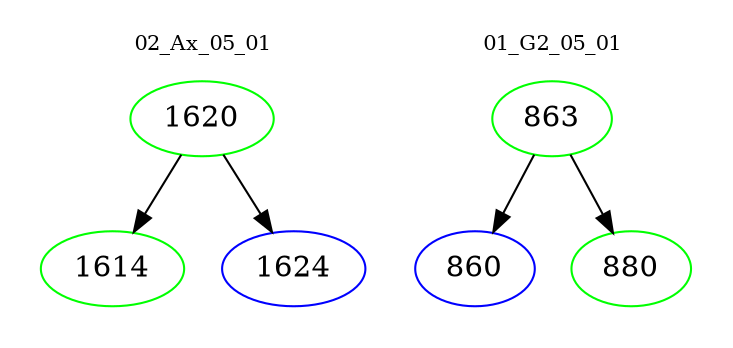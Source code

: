 digraph{
subgraph cluster_0 {
color = white
label = "02_Ax_05_01";
fontsize=10;
T0_1620 [label="1620", color="green"]
T0_1620 -> T0_1614 [color="black"]
T0_1614 [label="1614", color="green"]
T0_1620 -> T0_1624 [color="black"]
T0_1624 [label="1624", color="blue"]
}
subgraph cluster_1 {
color = white
label = "01_G2_05_01";
fontsize=10;
T1_863 [label="863", color="green"]
T1_863 -> T1_860 [color="black"]
T1_860 [label="860", color="blue"]
T1_863 -> T1_880 [color="black"]
T1_880 [label="880", color="green"]
}
}
